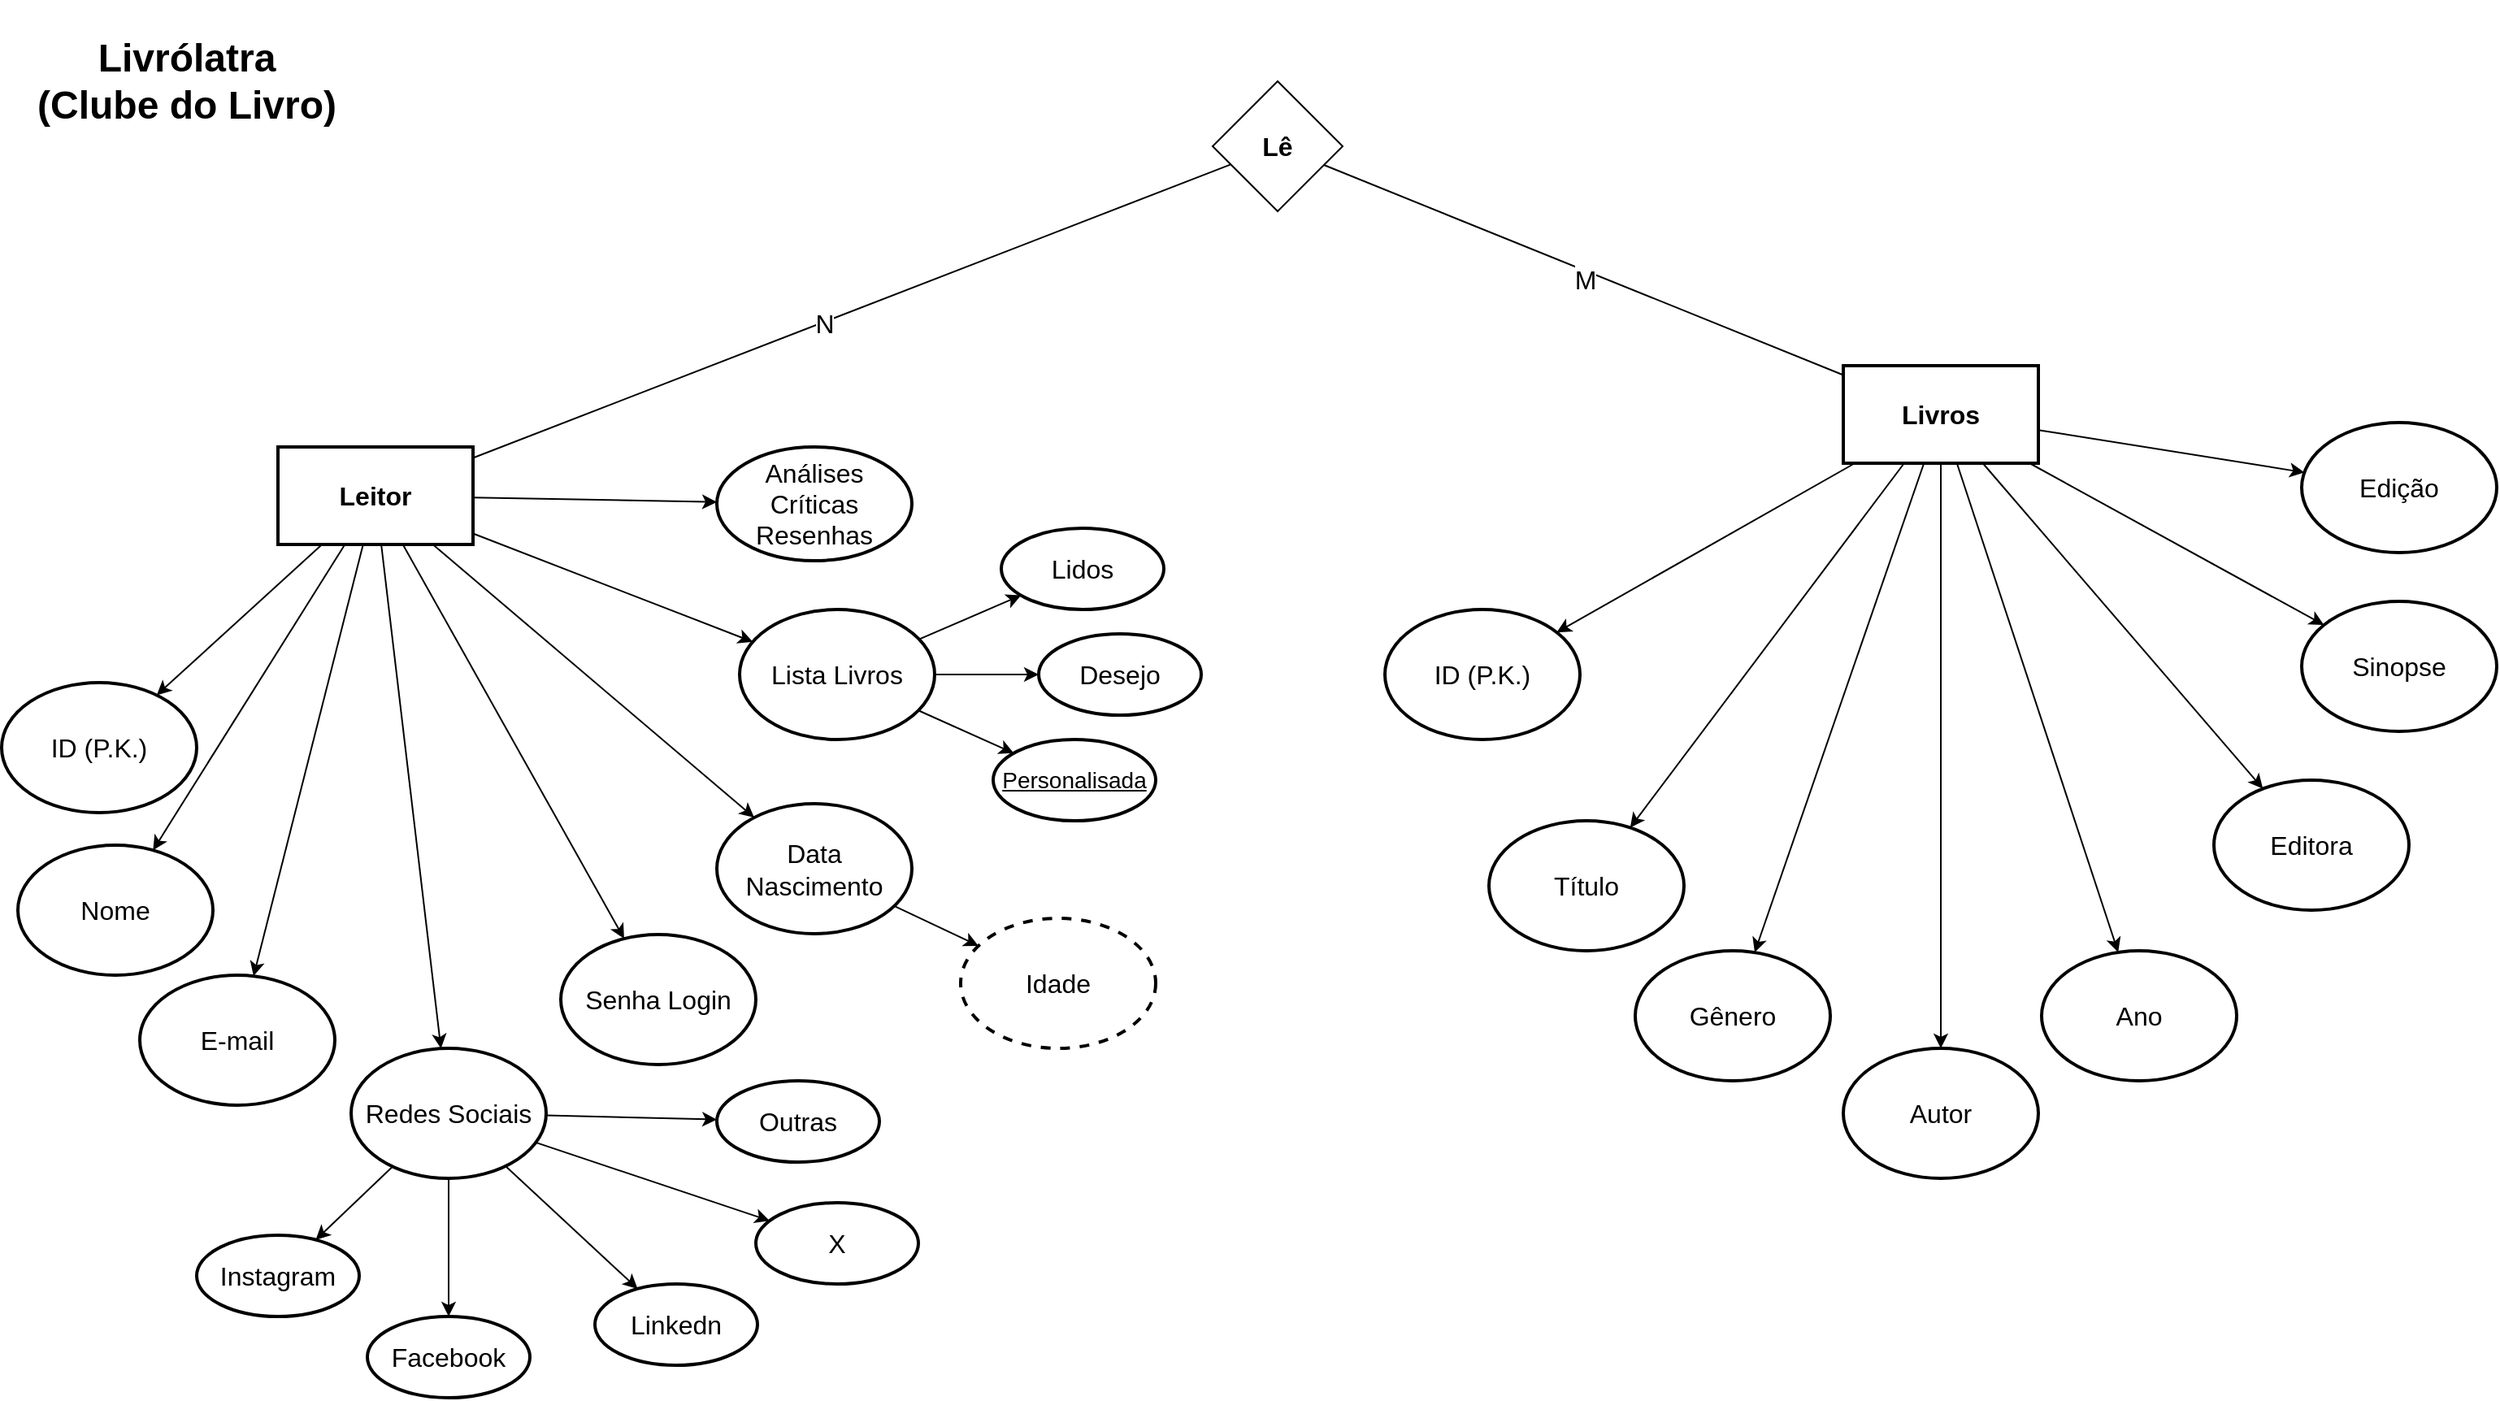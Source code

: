 <mxfile version="22.0.3" type="device">
  <diagram name="Página-1" id="D_oYp7YFY8a_a5B_dFeF">
    <mxGraphModel dx="1293" dy="1283" grid="1" gridSize="10" guides="1" tooltips="1" connect="1" arrows="1" fold="1" page="1" pageScale="1" pageWidth="827" pageHeight="1169" math="0" shadow="0">
      <root>
        <mxCell id="0" />
        <mxCell id="1" parent="0" />
        <mxCell id="0pynkcndntX9hv0KAbxj-1" value="&lt;b&gt;&lt;font style=&quot;font-size: 24px;&quot;&gt;Livrólatra (Clube do Livro)&lt;/font&gt;&lt;/b&gt;" style="text;html=1;strokeColor=none;fillColor=none;align=center;verticalAlign=middle;whiteSpace=wrap;rounded=0;" parent="1" vertex="1">
          <mxGeometry x="64" y="10" width="190" height="100" as="geometry" />
        </mxCell>
        <mxCell id="0pynkcndntX9hv0KAbxj-5" value="&lt;span style=&quot;font-size: 16px;&quot;&gt;ID (P.K.)&lt;/span&gt;" style="ellipse;whiteSpace=wrap;html=1;strokeColor=default;strokeWidth=2;fillColor=none;" parent="1" vertex="1">
          <mxGeometry x="45" y="430" width="120" height="80" as="geometry" />
        </mxCell>
        <mxCell id="0pynkcndntX9hv0KAbxj-6" value="&lt;span style=&quot;font-size: 16px;&quot;&gt;Nome&lt;/span&gt;" style="ellipse;whiteSpace=wrap;html=1;strokeColor=default;strokeWidth=2;fillColor=none;" parent="1" vertex="1">
          <mxGeometry x="55" y="530" width="120" height="80" as="geometry" />
        </mxCell>
        <mxCell id="0pynkcndntX9hv0KAbxj-7" value="&lt;span style=&quot;font-size: 16px;&quot;&gt;Data Nascimento&lt;br&gt;&lt;/span&gt;" style="ellipse;whiteSpace=wrap;html=1;strokeColor=default;strokeWidth=2;fillColor=none;" parent="1" vertex="1">
          <mxGeometry x="485" y="504.5" width="120" height="80" as="geometry" />
        </mxCell>
        <mxCell id="0pynkcndntX9hv0KAbxj-8" value="&lt;span style=&quot;font-size: 16px;&quot;&gt;E-mail&lt;/span&gt;" style="ellipse;whiteSpace=wrap;html=1;strokeColor=default;strokeWidth=2;fillColor=none;" parent="1" vertex="1">
          <mxGeometry x="130" y="610" width="120" height="80" as="geometry" />
        </mxCell>
        <mxCell id="0pynkcndntX9hv0KAbxj-9" value="&lt;span style=&quot;font-size: 16px;&quot;&gt;Redes Sociais&lt;/span&gt;" style="ellipse;whiteSpace=wrap;html=1;strokeColor=default;strokeWidth=2;fillColor=none;" parent="1" vertex="1">
          <mxGeometry x="260" y="655" width="120" height="80" as="geometry" />
        </mxCell>
        <mxCell id="0pynkcndntX9hv0KAbxj-10" value="&lt;span style=&quot;font-size: 16px;&quot;&gt;Senha Login&lt;/span&gt;" style="ellipse;whiteSpace=wrap;html=1;strokeColor=default;strokeWidth=2;fillColor=none;" parent="1" vertex="1">
          <mxGeometry x="389" y="585" width="120" height="80" as="geometry" />
        </mxCell>
        <mxCell id="0pynkcndntX9hv0KAbxj-11" value="&lt;span style=&quot;font-size: 16px;&quot;&gt;Idade&lt;br&gt;&lt;/span&gt;" style="ellipse;whiteSpace=wrap;html=1;strokeColor=default;strokeWidth=2;fillColor=none;dashed=1;" parent="1" vertex="1">
          <mxGeometry x="635" y="575" width="120" height="80" as="geometry" />
        </mxCell>
        <mxCell id="0pynkcndntX9hv0KAbxj-12" value="&lt;span style=&quot;font-size: 16px;&quot;&gt;Instagram&lt;br&gt;&lt;/span&gt;" style="ellipse;whiteSpace=wrap;html=1;strokeColor=default;strokeWidth=2;fillColor=none;" parent="1" vertex="1">
          <mxGeometry x="165" y="770" width="100" height="50" as="geometry" />
        </mxCell>
        <mxCell id="0pynkcndntX9hv0KAbxj-17" value="&lt;span style=&quot;font-size: 16px;&quot;&gt;Facebook&lt;br&gt;&lt;/span&gt;" style="ellipse;whiteSpace=wrap;html=1;strokeColor=default;strokeWidth=2;fillColor=none;" parent="1" vertex="1">
          <mxGeometry x="270" y="820" width="100" height="50" as="geometry" />
        </mxCell>
        <mxCell id="0pynkcndntX9hv0KAbxj-18" value="&lt;span style=&quot;font-size: 16px;&quot;&gt;Outras&lt;br&gt;&lt;/span&gt;" style="ellipse;whiteSpace=wrap;html=1;strokeColor=default;strokeWidth=2;fillColor=none;" parent="1" vertex="1">
          <mxGeometry x="485" y="675" width="100" height="50" as="geometry" />
        </mxCell>
        <mxCell id="0pynkcndntX9hv0KAbxj-19" value="&lt;span style=&quot;font-size: 16px;&quot;&gt;Linkedn&lt;br&gt;&lt;/span&gt;" style="ellipse;whiteSpace=wrap;html=1;strokeColor=default;strokeWidth=2;fillColor=none;" parent="1" vertex="1">
          <mxGeometry x="410" y="800" width="100" height="50" as="geometry" />
        </mxCell>
        <mxCell id="0pynkcndntX9hv0KAbxj-20" value="&lt;span style=&quot;font-size: 16px;&quot;&gt;X&lt;br&gt;&lt;/span&gt;" style="ellipse;whiteSpace=wrap;html=1;strokeColor=default;strokeWidth=2;fillColor=none;" parent="1" vertex="1">
          <mxGeometry x="509" y="750" width="100" height="50" as="geometry" />
        </mxCell>
        <mxCell id="IXmIICaTYyOZwb3j-QIF-14" value="&lt;b&gt;&lt;font style=&quot;font-size: 16px;&quot;&gt;Leitor&lt;/font&gt;&lt;/b&gt;" style="rounded=0;whiteSpace=wrap;html=1;fillColor=none;strokeWidth=2;" parent="1" vertex="1">
          <mxGeometry x="215" y="285" width="120" height="60" as="geometry" />
        </mxCell>
        <mxCell id="IXmIICaTYyOZwb3j-QIF-15" value="&lt;b&gt;&lt;font style=&quot;font-size: 16px;&quot;&gt;Livros&lt;/font&gt;&lt;/b&gt;" style="rounded=0;whiteSpace=wrap;html=1;fillColor=none;strokeWidth=2;" parent="1" vertex="1">
          <mxGeometry x="1178" y="235" width="120" height="60" as="geometry" />
        </mxCell>
        <mxCell id="IXmIICaTYyOZwb3j-QIF-17" value="&lt;span style=&quot;font-size: 16px;&quot;&gt;ID (P.K.)&lt;/span&gt;" style="ellipse;whiteSpace=wrap;html=1;strokeColor=default;strokeWidth=2;fillColor=none;" parent="1" vertex="1">
          <mxGeometry x="896" y="385" width="120" height="80" as="geometry" />
        </mxCell>
        <mxCell id="IXmIICaTYyOZwb3j-QIF-18" value="&lt;span style=&quot;font-size: 16px;&quot;&gt;Título&lt;/span&gt;" style="ellipse;whiteSpace=wrap;html=1;strokeColor=default;strokeWidth=2;fillColor=none;" parent="1" vertex="1">
          <mxGeometry x="960" y="515" width="120" height="80" as="geometry" />
        </mxCell>
        <mxCell id="IXmIICaTYyOZwb3j-QIF-19" value="&lt;span style=&quot;font-size: 16px;&quot;&gt;Autor&lt;/span&gt;" style="ellipse;whiteSpace=wrap;html=1;strokeColor=default;strokeWidth=2;fillColor=none;" parent="1" vertex="1">
          <mxGeometry x="1178" y="655" width="120" height="80" as="geometry" />
        </mxCell>
        <mxCell id="IXmIICaTYyOZwb3j-QIF-20" value="&lt;span style=&quot;font-size: 16px;&quot;&gt;Ano&lt;/span&gt;" style="ellipse;whiteSpace=wrap;html=1;strokeColor=default;strokeWidth=2;fillColor=none;" parent="1" vertex="1">
          <mxGeometry x="1300" y="595" width="120" height="80" as="geometry" />
        </mxCell>
        <mxCell id="IXmIICaTYyOZwb3j-QIF-21" value="&lt;span style=&quot;font-size: 16px;&quot;&gt;Editora&lt;/span&gt;" style="ellipse;whiteSpace=wrap;html=1;strokeColor=default;strokeWidth=2;fillColor=none;" parent="1" vertex="1">
          <mxGeometry x="1406" y="490" width="120" height="80" as="geometry" />
        </mxCell>
        <mxCell id="IXmIICaTYyOZwb3j-QIF-22" value="&lt;span style=&quot;font-size: 16px;&quot;&gt;Sinopse&lt;/span&gt;" style="ellipse;whiteSpace=wrap;html=1;strokeColor=default;strokeWidth=2;fillColor=none;" parent="1" vertex="1">
          <mxGeometry x="1460" y="380" width="120" height="80" as="geometry" />
        </mxCell>
        <mxCell id="IXmIICaTYyOZwb3j-QIF-55" value="&lt;span style=&quot;font-size: 16px;&quot;&gt;Análises&lt;br&gt;Críticas&lt;br&gt;Resenhas&lt;/span&gt;" style="ellipse;whiteSpace=wrap;html=1;strokeColor=default;strokeWidth=2;fillColor=none;" parent="1" vertex="1">
          <mxGeometry x="485" y="285" width="120" height="70" as="geometry" />
        </mxCell>
        <mxCell id="IXmIICaTYyOZwb3j-QIF-57" value="&lt;span style=&quot;font-size: 16px;&quot;&gt;Lista Livros&lt;/span&gt;" style="ellipse;whiteSpace=wrap;html=1;strokeColor=default;strokeWidth=2;fillColor=none;" parent="1" vertex="1">
          <mxGeometry x="499" y="385" width="120" height="80" as="geometry" />
        </mxCell>
        <mxCell id="IXmIICaTYyOZwb3j-QIF-60" value="&lt;span style=&quot;font-size: 16px;&quot;&gt;Gênero&lt;/span&gt;" style="ellipse;whiteSpace=wrap;html=1;strokeColor=default;strokeWidth=2;fillColor=none;" parent="1" vertex="1">
          <mxGeometry x="1050" y="595" width="120" height="80" as="geometry" />
        </mxCell>
        <mxCell id="jxz7ZDE6LvCJPyyybYX1-21" value="&lt;span style=&quot;font-size: 16px;&quot;&gt;Edição&lt;/span&gt;" style="ellipse;whiteSpace=wrap;html=1;strokeColor=default;strokeWidth=2;fillColor=none;" parent="1" vertex="1">
          <mxGeometry x="1460" y="270" width="120" height="80" as="geometry" />
        </mxCell>
        <mxCell id="jxz7ZDE6LvCJPyyybYX1-27" value="&lt;span style=&quot;font-size: 16px;&quot;&gt;Lidos&lt;br&gt;&lt;/span&gt;" style="ellipse;whiteSpace=wrap;html=1;strokeColor=default;strokeWidth=2;fillColor=none;" parent="1" vertex="1">
          <mxGeometry x="660" y="335" width="100" height="50" as="geometry" />
        </mxCell>
        <mxCell id="jxz7ZDE6LvCJPyyybYX1-28" value="&lt;span style=&quot;font-size: 16px;&quot;&gt;Desejo&lt;br&gt;&lt;/span&gt;" style="ellipse;whiteSpace=wrap;html=1;strokeColor=default;strokeWidth=2;fillColor=none;" parent="1" vertex="1">
          <mxGeometry x="683" y="400" width="100" height="50" as="geometry" />
        </mxCell>
        <mxCell id="jxz7ZDE6LvCJPyyybYX1-29" value="&lt;u style=&quot;&quot;&gt;&lt;font style=&quot;font-size: 14px;&quot;&gt;Personalisada&lt;/font&gt;&lt;/u&gt;" style="ellipse;whiteSpace=wrap;html=1;strokeColor=default;strokeWidth=2;fillColor=none;" parent="1" vertex="1">
          <mxGeometry x="655" y="465" width="100" height="50" as="geometry" />
        </mxCell>
        <mxCell id="Kj5mGwT2nlYilsizSxGH-1" value="" style="endArrow=classic;html=1;rounded=0;" edge="1" parent="1" source="IXmIICaTYyOZwb3j-QIF-15" target="IXmIICaTYyOZwb3j-QIF-17">
          <mxGeometry width="50" height="50" relative="1" as="geometry">
            <mxPoint x="1176" y="645" as="sourcePoint" />
            <mxPoint x="1226" y="595" as="targetPoint" />
          </mxGeometry>
        </mxCell>
        <mxCell id="Kj5mGwT2nlYilsizSxGH-2" value="" style="endArrow=classic;html=1;rounded=0;" edge="1" parent="1" source="IXmIICaTYyOZwb3j-QIF-15" target="IXmIICaTYyOZwb3j-QIF-18">
          <mxGeometry width="50" height="50" relative="1" as="geometry">
            <mxPoint x="1195" y="305" as="sourcePoint" />
            <mxPoint x="1012" y="409" as="targetPoint" />
          </mxGeometry>
        </mxCell>
        <mxCell id="Kj5mGwT2nlYilsizSxGH-3" value="" style="endArrow=classic;html=1;rounded=0;" edge="1" parent="1" source="IXmIICaTYyOZwb3j-QIF-15" target="IXmIICaTYyOZwb3j-QIF-60">
          <mxGeometry width="50" height="50" relative="1" as="geometry">
            <mxPoint x="1205" y="315" as="sourcePoint" />
            <mxPoint x="1022" y="419" as="targetPoint" />
          </mxGeometry>
        </mxCell>
        <mxCell id="Kj5mGwT2nlYilsizSxGH-4" value="" style="endArrow=classic;html=1;rounded=0;" edge="1" parent="1" source="IXmIICaTYyOZwb3j-QIF-15" target="IXmIICaTYyOZwb3j-QIF-19">
          <mxGeometry width="50" height="50" relative="1" as="geometry">
            <mxPoint x="1215" y="325" as="sourcePoint" />
            <mxPoint x="1032" y="429" as="targetPoint" />
          </mxGeometry>
        </mxCell>
        <mxCell id="Kj5mGwT2nlYilsizSxGH-5" value="" style="endArrow=classic;html=1;rounded=0;" edge="1" parent="1" source="IXmIICaTYyOZwb3j-QIF-15" target="IXmIICaTYyOZwb3j-QIF-20">
          <mxGeometry width="50" height="50" relative="1" as="geometry">
            <mxPoint x="1225" y="335" as="sourcePoint" />
            <mxPoint x="1042" y="439" as="targetPoint" />
          </mxGeometry>
        </mxCell>
        <mxCell id="Kj5mGwT2nlYilsizSxGH-6" value="" style="endArrow=classic;html=1;rounded=0;" edge="1" parent="1" source="IXmIICaTYyOZwb3j-QIF-15" target="IXmIICaTYyOZwb3j-QIF-21">
          <mxGeometry width="50" height="50" relative="1" as="geometry">
            <mxPoint x="1235" y="345" as="sourcePoint" />
            <mxPoint x="1052" y="449" as="targetPoint" />
          </mxGeometry>
        </mxCell>
        <mxCell id="Kj5mGwT2nlYilsizSxGH-7" value="" style="endArrow=classic;html=1;rounded=0;" edge="1" parent="1" source="IXmIICaTYyOZwb3j-QIF-15" target="IXmIICaTYyOZwb3j-QIF-22">
          <mxGeometry width="50" height="50" relative="1" as="geometry">
            <mxPoint x="1245" y="355" as="sourcePoint" />
            <mxPoint x="1062" y="459" as="targetPoint" />
          </mxGeometry>
        </mxCell>
        <mxCell id="Kj5mGwT2nlYilsizSxGH-8" value="" style="endArrow=classic;html=1;rounded=0;" edge="1" parent="1" source="IXmIICaTYyOZwb3j-QIF-15" target="jxz7ZDE6LvCJPyyybYX1-21">
          <mxGeometry width="50" height="50" relative="1" as="geometry">
            <mxPoint x="1255" y="365" as="sourcePoint" />
            <mxPoint x="1072" y="469" as="targetPoint" />
          </mxGeometry>
        </mxCell>
        <mxCell id="Kj5mGwT2nlYilsizSxGH-9" value="" style="endArrow=classic;html=1;rounded=0;" edge="1" parent="1" source="0pynkcndntX9hv0KAbxj-9" target="0pynkcndntX9hv0KAbxj-12">
          <mxGeometry width="50" height="50" relative="1" as="geometry">
            <mxPoint x="540" y="905" as="sourcePoint" />
            <mxPoint x="357" y="1009" as="targetPoint" />
          </mxGeometry>
        </mxCell>
        <mxCell id="Kj5mGwT2nlYilsizSxGH-10" value="" style="endArrow=classic;html=1;rounded=0;" edge="1" parent="1" source="0pynkcndntX9hv0KAbxj-9" target="0pynkcndntX9hv0KAbxj-17">
          <mxGeometry width="50" height="50" relative="1" as="geometry">
            <mxPoint x="550" y="915" as="sourcePoint" />
            <mxPoint x="367" y="1019" as="targetPoint" />
          </mxGeometry>
        </mxCell>
        <mxCell id="Kj5mGwT2nlYilsizSxGH-11" value="" style="endArrow=classic;html=1;rounded=0;" edge="1" parent="1" source="0pynkcndntX9hv0KAbxj-9" target="0pynkcndntX9hv0KAbxj-19">
          <mxGeometry width="50" height="50" relative="1" as="geometry">
            <mxPoint x="560" y="925" as="sourcePoint" />
            <mxPoint x="377" y="1029" as="targetPoint" />
          </mxGeometry>
        </mxCell>
        <mxCell id="Kj5mGwT2nlYilsizSxGH-12" value="" style="endArrow=classic;html=1;rounded=0;" edge="1" parent="1" source="0pynkcndntX9hv0KAbxj-9" target="0pynkcndntX9hv0KAbxj-20">
          <mxGeometry width="50" height="50" relative="1" as="geometry">
            <mxPoint x="570" y="935" as="sourcePoint" />
            <mxPoint x="387" y="1039" as="targetPoint" />
          </mxGeometry>
        </mxCell>
        <mxCell id="Kj5mGwT2nlYilsizSxGH-13" value="" style="endArrow=classic;html=1;rounded=0;" edge="1" parent="1" source="0pynkcndntX9hv0KAbxj-9" target="0pynkcndntX9hv0KAbxj-18">
          <mxGeometry width="50" height="50" relative="1" as="geometry">
            <mxPoint x="580" y="945" as="sourcePoint" />
            <mxPoint x="397" y="1049" as="targetPoint" />
          </mxGeometry>
        </mxCell>
        <mxCell id="Kj5mGwT2nlYilsizSxGH-14" value="" style="endArrow=classic;html=1;rounded=0;" edge="1" parent="1" source="0pynkcndntX9hv0KAbxj-7" target="0pynkcndntX9hv0KAbxj-11">
          <mxGeometry width="50" height="50" relative="1" as="geometry">
            <mxPoint x="575" y="945" as="sourcePoint" />
            <mxPoint x="690" y="705" as="targetPoint" />
          </mxGeometry>
        </mxCell>
        <mxCell id="Kj5mGwT2nlYilsizSxGH-15" value="" style="endArrow=classic;html=1;rounded=0;" edge="1" parent="1" source="IXmIICaTYyOZwb3j-QIF-57" target="jxz7ZDE6LvCJPyyybYX1-27">
          <mxGeometry width="50" height="50" relative="1" as="geometry">
            <mxPoint x="585" y="955" as="sourcePoint" />
            <mxPoint x="402" y="1059" as="targetPoint" />
          </mxGeometry>
        </mxCell>
        <mxCell id="Kj5mGwT2nlYilsizSxGH-16" value="" style="endArrow=classic;html=1;rounded=0;" edge="1" parent="1" source="IXmIICaTYyOZwb3j-QIF-57" target="jxz7ZDE6LvCJPyyybYX1-28">
          <mxGeometry width="50" height="50" relative="1" as="geometry">
            <mxPoint x="595" y="965" as="sourcePoint" />
            <mxPoint x="412" y="1069" as="targetPoint" />
          </mxGeometry>
        </mxCell>
        <mxCell id="Kj5mGwT2nlYilsizSxGH-17" value="" style="endArrow=classic;html=1;rounded=0;" edge="1" parent="1" source="IXmIICaTYyOZwb3j-QIF-57" target="jxz7ZDE6LvCJPyyybYX1-29">
          <mxGeometry width="50" height="50" relative="1" as="geometry">
            <mxPoint x="605" y="975" as="sourcePoint" />
            <mxPoint x="422" y="1079" as="targetPoint" />
          </mxGeometry>
        </mxCell>
        <mxCell id="Kj5mGwT2nlYilsizSxGH-18" value="" style="endArrow=classic;html=1;rounded=0;" edge="1" parent="1" source="IXmIICaTYyOZwb3j-QIF-14" target="0pynkcndntX9hv0KAbxj-5">
          <mxGeometry width="50" height="50" relative="1" as="geometry">
            <mxPoint x="615" y="985" as="sourcePoint" />
            <mxPoint x="432" y="1089" as="targetPoint" />
          </mxGeometry>
        </mxCell>
        <mxCell id="Kj5mGwT2nlYilsizSxGH-19" value="" style="endArrow=classic;html=1;rounded=0;" edge="1" parent="1" source="IXmIICaTYyOZwb3j-QIF-14" target="0pynkcndntX9hv0KAbxj-6">
          <mxGeometry width="50" height="50" relative="1" as="geometry">
            <mxPoint x="625" y="995" as="sourcePoint" />
            <mxPoint x="442" y="1099" as="targetPoint" />
          </mxGeometry>
        </mxCell>
        <mxCell id="Kj5mGwT2nlYilsizSxGH-20" value="" style="endArrow=classic;html=1;rounded=0;" edge="1" parent="1" source="IXmIICaTYyOZwb3j-QIF-14" target="0pynkcndntX9hv0KAbxj-8">
          <mxGeometry width="50" height="50" relative="1" as="geometry">
            <mxPoint x="635" y="1005" as="sourcePoint" />
            <mxPoint x="452" y="1109" as="targetPoint" />
          </mxGeometry>
        </mxCell>
        <mxCell id="Kj5mGwT2nlYilsizSxGH-21" value="" style="endArrow=classic;html=1;rounded=0;" edge="1" parent="1" source="IXmIICaTYyOZwb3j-QIF-14" target="0pynkcndntX9hv0KAbxj-9">
          <mxGeometry width="50" height="50" relative="1" as="geometry">
            <mxPoint x="645" y="1015" as="sourcePoint" />
            <mxPoint x="462" y="1119" as="targetPoint" />
          </mxGeometry>
        </mxCell>
        <mxCell id="Kj5mGwT2nlYilsizSxGH-22" value="" style="endArrow=classic;html=1;rounded=0;" edge="1" parent="1" source="IXmIICaTYyOZwb3j-QIF-14" target="0pynkcndntX9hv0KAbxj-10">
          <mxGeometry width="50" height="50" relative="1" as="geometry">
            <mxPoint x="655" y="1025" as="sourcePoint" />
            <mxPoint x="472" y="1129" as="targetPoint" />
          </mxGeometry>
        </mxCell>
        <mxCell id="Kj5mGwT2nlYilsizSxGH-23" value="" style="endArrow=classic;html=1;rounded=0;" edge="1" parent="1" source="IXmIICaTYyOZwb3j-QIF-14" target="0pynkcndntX9hv0KAbxj-7">
          <mxGeometry width="50" height="50" relative="1" as="geometry">
            <mxPoint x="665" y="1035" as="sourcePoint" />
            <mxPoint x="482" y="1139" as="targetPoint" />
          </mxGeometry>
        </mxCell>
        <mxCell id="Kj5mGwT2nlYilsizSxGH-24" value="" style="endArrow=classic;html=1;rounded=0;" edge="1" parent="1" source="IXmIICaTYyOZwb3j-QIF-14" target="IXmIICaTYyOZwb3j-QIF-57">
          <mxGeometry width="50" height="50" relative="1" as="geometry">
            <mxPoint x="675" y="1045" as="sourcePoint" />
            <mxPoint x="492" y="1149" as="targetPoint" />
          </mxGeometry>
        </mxCell>
        <mxCell id="Kj5mGwT2nlYilsizSxGH-25" value="" style="endArrow=classic;html=1;rounded=0;" edge="1" parent="1" source="IXmIICaTYyOZwb3j-QIF-14" target="IXmIICaTYyOZwb3j-QIF-55">
          <mxGeometry width="50" height="50" relative="1" as="geometry">
            <mxPoint x="685" y="1055" as="sourcePoint" />
            <mxPoint x="502" y="1159" as="targetPoint" />
          </mxGeometry>
        </mxCell>
        <mxCell id="Kj5mGwT2nlYilsizSxGH-26" value="&lt;b&gt;&lt;font style=&quot;font-size: 16px;&quot;&gt;Lê&lt;/font&gt;&lt;/b&gt;" style="rhombus;whiteSpace=wrap;html=1;" vertex="1" parent="1">
          <mxGeometry x="790" y="60" width="80" height="80" as="geometry" />
        </mxCell>
        <mxCell id="Kj5mGwT2nlYilsizSxGH-28" value="" style="endArrow=none;html=1;rounded=0;" edge="1" parent="1" source="Kj5mGwT2nlYilsizSxGH-26" target="IXmIICaTYyOZwb3j-QIF-15">
          <mxGeometry width="50" height="50" relative="1" as="geometry">
            <mxPoint x="740" y="570" as="sourcePoint" />
            <mxPoint x="790" y="520" as="targetPoint" />
          </mxGeometry>
        </mxCell>
        <mxCell id="Kj5mGwT2nlYilsizSxGH-32" value="&lt;font style=&quot;font-size: 16px;&quot;&gt;M&lt;/font&gt;" style="edgeLabel;html=1;align=center;verticalAlign=middle;resizable=0;points=[];" vertex="1" connectable="0" parent="Kj5mGwT2nlYilsizSxGH-28">
          <mxGeometry x="0.015" y="-5" relative="1" as="geometry">
            <mxPoint as="offset" />
          </mxGeometry>
        </mxCell>
        <mxCell id="Kj5mGwT2nlYilsizSxGH-30" value="" style="endArrow=none;html=1;rounded=0;" edge="1" parent="1" source="IXmIICaTYyOZwb3j-QIF-14" target="Kj5mGwT2nlYilsizSxGH-26">
          <mxGeometry width="50" height="50" relative="1" as="geometry">
            <mxPoint x="740" y="570" as="sourcePoint" />
            <mxPoint x="790" y="520" as="targetPoint" />
          </mxGeometry>
        </mxCell>
        <mxCell id="Kj5mGwT2nlYilsizSxGH-31" value="&lt;font style=&quot;font-size: 16px;&quot;&gt;N&lt;/font&gt;" style="edgeLabel;html=1;align=center;verticalAlign=middle;resizable=0;points=[];" vertex="1" connectable="0" parent="Kj5mGwT2nlYilsizSxGH-30">
          <mxGeometry x="-0.077" relative="1" as="geometry">
            <mxPoint x="1" as="offset" />
          </mxGeometry>
        </mxCell>
      </root>
    </mxGraphModel>
  </diagram>
</mxfile>
